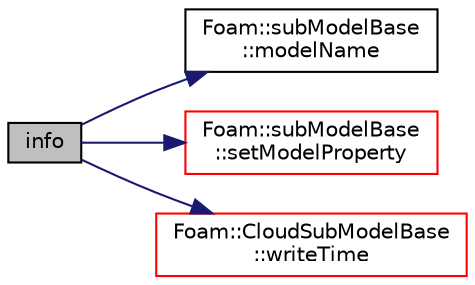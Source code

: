 digraph "info"
{
  bgcolor="transparent";
  edge [fontname="Helvetica",fontsize="10",labelfontname="Helvetica",labelfontsize="10"];
  node [fontname="Helvetica",fontsize="10",shape=record];
  rankdir="LR";
  Node1 [label="info",height=0.2,width=0.4,color="black", fillcolor="grey75", style="filled", fontcolor="black"];
  Node1 -> Node2 [color="midnightblue",fontsize="10",style="solid",fontname="Helvetica"];
  Node2 [label="Foam::subModelBase\l::modelName",height=0.2,width=0.4,color="black",URL="$a02556.html#a3ad472647ea425c4ede26aa8e33e228b",tooltip="Return const access to the name of the sub-model. "];
  Node1 -> Node3 [color="midnightblue",fontsize="10",style="solid",fontname="Helvetica"];
  Node3 [label="Foam::subModelBase\l::setModelProperty",height=0.2,width=0.4,color="red",URL="$a02556.html#af40b1f75a844b297b64f3515e8263ad1",tooltip="Add generic property to the sub-model. "];
  Node1 -> Node4 [color="midnightblue",fontsize="10",style="solid",fontname="Helvetica"];
  Node4 [label="Foam::CloudSubModelBase\l::writeTime",height=0.2,width=0.4,color="red",URL="$a00286.html#aab942ee151f9a09c2086bce135a656fb",tooltip="Flag to indicate when to write a property. "];
}
